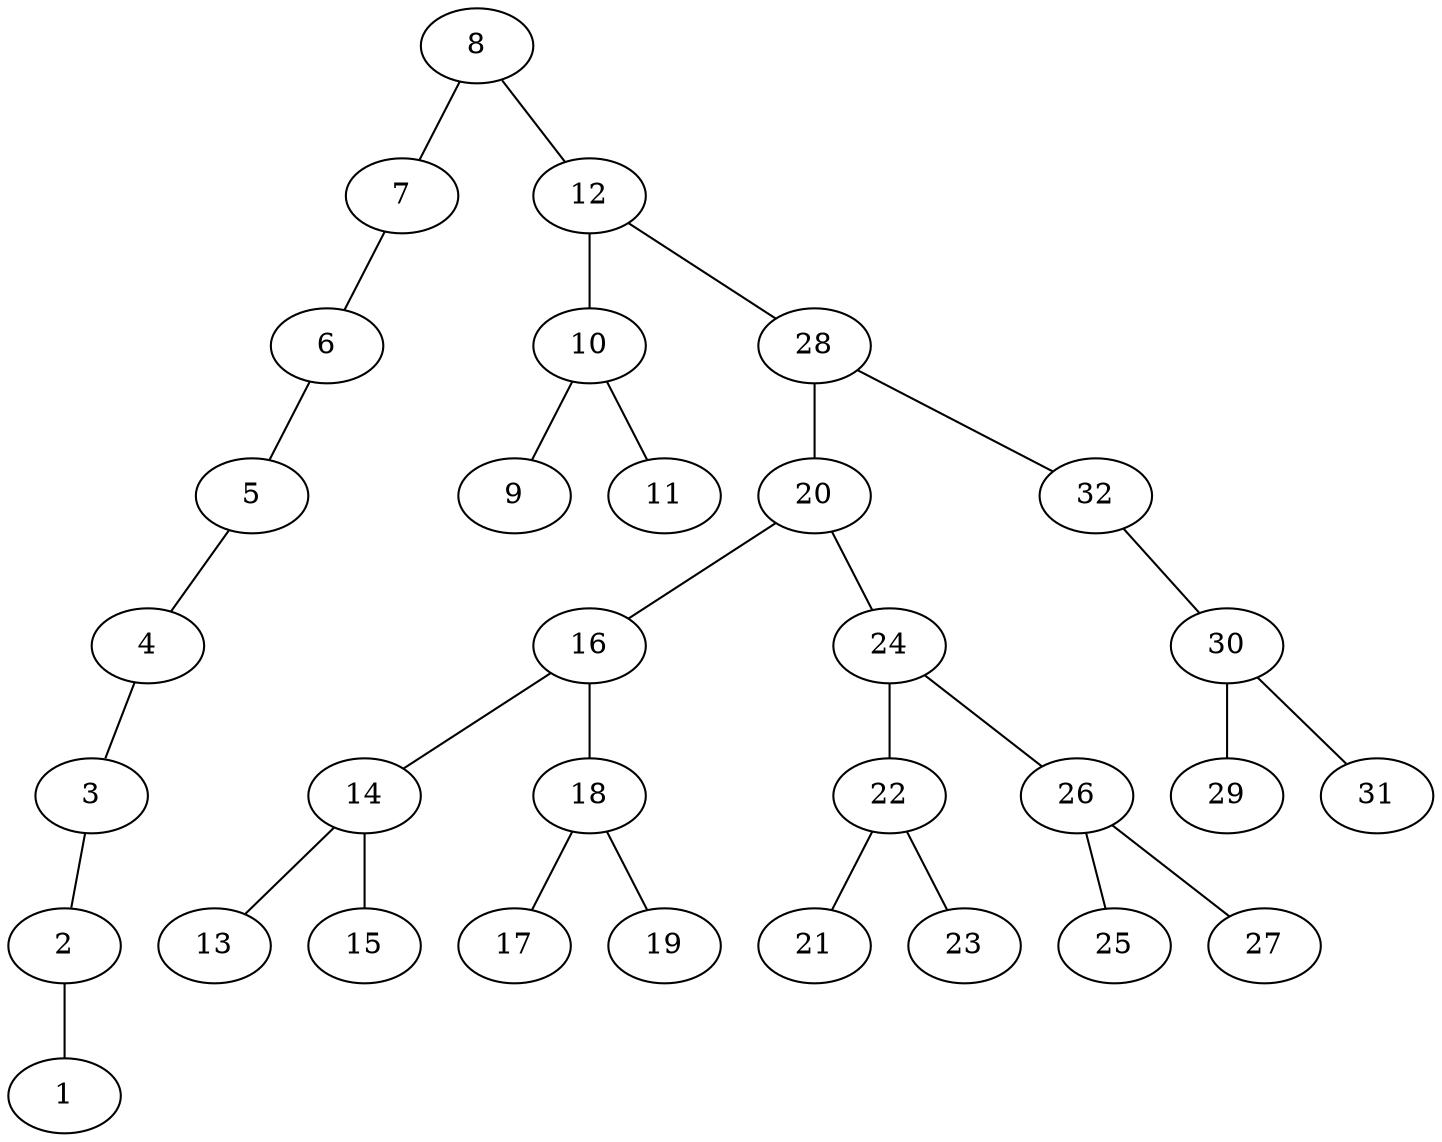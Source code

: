 graph find_8{
8 -- 7;
7 -- 6;
6 -- 5;
5 -- 4;
4 -- 3;
3 -- 2;
2 -- 1;
8 -- 12;
12 -- 10;
10 -- 9;
10 -- 11;
12 -- 28;
28 -- 20;
20 -- 16;
16 -- 14;
14 -- 13;
14 -- 15;
16 -- 18;
18 -- 17;
18 -- 19;
20 -- 24;
24 -- 22;
22 -- 21;
22 -- 23;
24 -- 26;
26 -- 25;
26 -- 27;
28 -- 32;
32 -- 30;
30 -- 29;
30 -- 31;
}
